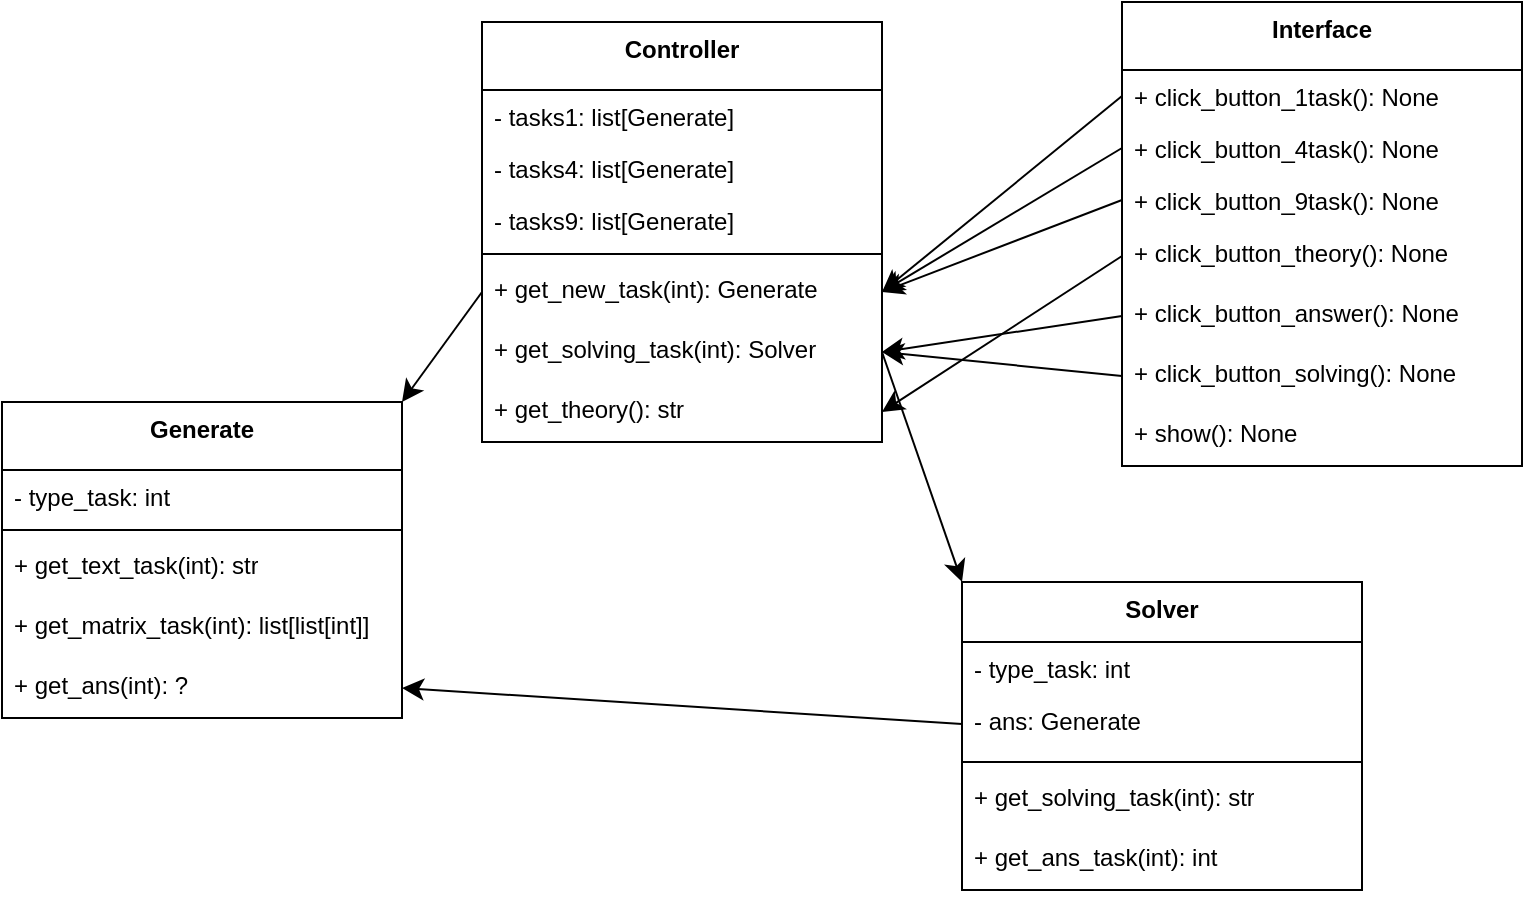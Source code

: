 <mxfile version="25.0.2" pages="3">
  <diagram id="C5RBs43oDa-KdzZeNtuy" name="Page-1">
    <mxGraphModel dx="794" dy="519" grid="1" gridSize="10" guides="1" tooltips="1" connect="1" arrows="1" fold="1" page="1" pageScale="1" pageWidth="1169" pageHeight="827" math="0" shadow="0">
      <root>
        <mxCell id="WIyWlLk6GJQsqaUBKTNV-0" />
        <mxCell id="WIyWlLk6GJQsqaUBKTNV-1" parent="WIyWlLk6GJQsqaUBKTNV-0" />
        <object label="Generate" Generate="" id="cfK6qJMH4dwztXXsC_gF-1">
          <mxCell style="swimlane;fontStyle=1;align=center;verticalAlign=top;childLayout=stackLayout;horizontal=1;startSize=34;horizontalStack=0;resizeParent=1;resizeParentMax=0;resizeLast=0;collapsible=1;marginBottom=0;whiteSpace=wrap;html=1;" parent="WIyWlLk6GJQsqaUBKTNV-1" vertex="1">
            <mxGeometry x="40" y="240" width="200" height="158" as="geometry">
              <mxRectangle x="80" y="200" width="90" height="34" as="alternateBounds" />
            </mxGeometry>
          </mxCell>
        </object>
        <mxCell id="cfK6qJMH4dwztXXsC_gF-2" value="- type_task: int" style="text;strokeColor=none;fillColor=none;align=left;verticalAlign=top;spacingLeft=4;spacingRight=4;overflow=hidden;rotatable=0;points=[[0,0.5],[1,0.5]];portConstraint=eastwest;whiteSpace=wrap;html=1;" parent="cfK6qJMH4dwztXXsC_gF-1" vertex="1">
          <mxGeometry y="34" width="200" height="26" as="geometry" />
        </mxCell>
        <mxCell id="cfK6qJMH4dwztXXsC_gF-3" value="" style="line;strokeWidth=1;fillColor=none;align=left;verticalAlign=middle;spacingTop=-1;spacingLeft=3;spacingRight=3;rotatable=0;labelPosition=right;points=[];portConstraint=eastwest;strokeColor=inherit;" parent="cfK6qJMH4dwztXXsC_gF-1" vertex="1">
          <mxGeometry y="60" width="200" height="8" as="geometry" />
        </mxCell>
        <mxCell id="cfK6qJMH4dwztXXsC_gF-4" value="+ get_text_task(int): str" style="text;strokeColor=none;fillColor=none;align=left;verticalAlign=top;spacingLeft=4;spacingRight=4;overflow=hidden;rotatable=0;points=[[0,0.5],[1,0.5]];portConstraint=eastwest;whiteSpace=wrap;html=1;" parent="cfK6qJMH4dwztXXsC_gF-1" vertex="1">
          <mxGeometry y="68" width="200" height="30" as="geometry" />
        </mxCell>
        <mxCell id="cfK6qJMH4dwztXXsC_gF-5" value="+ get_matrix_task(int): list[list[int]]" style="text;strokeColor=none;fillColor=none;align=left;verticalAlign=top;spacingLeft=4;spacingRight=4;overflow=hidden;rotatable=0;points=[[0,0.5],[1,0.5]];portConstraint=eastwest;whiteSpace=wrap;html=1;" parent="cfK6qJMH4dwztXXsC_gF-1" vertex="1">
          <mxGeometry y="98" width="200" height="30" as="geometry" />
        </mxCell>
        <mxCell id="7w0vBSgLa3xnxA-YefWY-2" value="+ get_ans(int): ?" style="text;strokeColor=none;fillColor=none;align=left;verticalAlign=top;spacingLeft=4;spacingRight=4;overflow=hidden;rotatable=0;points=[[0,0.5],[1,0.5]];portConstraint=eastwest;whiteSpace=wrap;html=1;" parent="cfK6qJMH4dwztXXsC_gF-1" vertex="1">
          <mxGeometry y="128" width="200" height="30" as="geometry" />
        </mxCell>
        <object label="Solver" Generate="" id="cfK6qJMH4dwztXXsC_gF-9">
          <mxCell style="swimlane;fontStyle=1;align=center;verticalAlign=top;childLayout=stackLayout;horizontal=1;startSize=30;horizontalStack=0;resizeParent=1;resizeParentMax=0;resizeLast=0;collapsible=1;marginBottom=0;whiteSpace=wrap;html=1;" parent="WIyWlLk6GJQsqaUBKTNV-1" vertex="1">
            <mxGeometry x="520" y="330" width="200" height="154" as="geometry">
              <mxRectangle x="80" y="200" width="90" height="34" as="alternateBounds" />
            </mxGeometry>
          </mxCell>
        </object>
        <mxCell id="cfK6qJMH4dwztXXsC_gF-10" value="- type_task: int" style="text;strokeColor=none;fillColor=none;align=left;verticalAlign=top;spacingLeft=4;spacingRight=4;overflow=hidden;rotatable=0;points=[[0,0.5],[1,0.5]];portConstraint=eastwest;whiteSpace=wrap;html=1;" parent="cfK6qJMH4dwztXXsC_gF-9" vertex="1">
          <mxGeometry y="30" width="200" height="26" as="geometry" />
        </mxCell>
        <mxCell id="7w0vBSgLa3xnxA-YefWY-4" value="- ans: Generate" style="text;strokeColor=none;fillColor=none;align=left;verticalAlign=top;spacingLeft=4;spacingRight=4;overflow=hidden;rotatable=0;points=[[0,0.5],[1,0.5]];portConstraint=eastwest;whiteSpace=wrap;html=1;" parent="cfK6qJMH4dwztXXsC_gF-9" vertex="1">
          <mxGeometry y="56" width="200" height="30" as="geometry" />
        </mxCell>
        <mxCell id="cfK6qJMH4dwztXXsC_gF-11" value="" style="line;strokeWidth=1;fillColor=none;align=left;verticalAlign=middle;spacingTop=-1;spacingLeft=3;spacingRight=3;rotatable=0;labelPosition=right;points=[];portConstraint=eastwest;strokeColor=inherit;" parent="cfK6qJMH4dwztXXsC_gF-9" vertex="1">
          <mxGeometry y="86" width="200" height="8" as="geometry" />
        </mxCell>
        <mxCell id="cfK6qJMH4dwztXXsC_gF-12" value="+ get_solving_task(int): str" style="text;strokeColor=none;fillColor=none;align=left;verticalAlign=top;spacingLeft=4;spacingRight=4;overflow=hidden;rotatable=0;points=[[0,0.5],[1,0.5]];portConstraint=eastwest;whiteSpace=wrap;html=1;" parent="cfK6qJMH4dwztXXsC_gF-9" vertex="1">
          <mxGeometry y="94" width="200" height="30" as="geometry" />
        </mxCell>
        <mxCell id="cfK6qJMH4dwztXXsC_gF-14" value="+ get_ans_task(int): int" style="text;strokeColor=none;fillColor=none;align=left;verticalAlign=top;spacingLeft=4;spacingRight=4;overflow=hidden;rotatable=0;points=[[0,0.5],[1,0.5]];portConstraint=eastwest;whiteSpace=wrap;html=1;" parent="cfK6qJMH4dwztXXsC_gF-9" vertex="1">
          <mxGeometry y="124" width="200" height="30" as="geometry" />
        </mxCell>
        <mxCell id="cfK6qJMH4dwztXXsC_gF-27" value="" style="edgeStyle=none;curved=1;rounded=0;orthogonalLoop=1;jettySize=auto;html=1;fontSize=12;startSize=8;endSize=8;exitX=0;exitY=0.5;exitDx=0;exitDy=0;entryX=1;entryY=0;entryDx=0;entryDy=0;" parent="WIyWlLk6GJQsqaUBKTNV-1" source="cfK6qJMH4dwztXXsC_gF-18" target="cfK6qJMH4dwztXXsC_gF-1" edge="1">
          <mxGeometry relative="1" as="geometry" />
        </mxCell>
        <object label="Controller" Generate="" id="cfK6qJMH4dwztXXsC_gF-15">
          <mxCell style="swimlane;fontStyle=1;align=center;verticalAlign=top;childLayout=stackLayout;horizontal=1;startSize=34;horizontalStack=0;resizeParent=1;resizeParentMax=0;resizeLast=0;collapsible=1;marginBottom=0;whiteSpace=wrap;html=1;" parent="WIyWlLk6GJQsqaUBKTNV-1" vertex="1">
            <mxGeometry x="280" y="50" width="200" height="210" as="geometry">
              <mxRectangle x="80" y="200" width="90" height="34" as="alternateBounds" />
            </mxGeometry>
          </mxCell>
        </object>
        <mxCell id="cfK6qJMH4dwztXXsC_gF-16" value="- tasks1: list[Generate]" style="text;strokeColor=none;fillColor=none;align=left;verticalAlign=top;spacingLeft=4;spacingRight=4;overflow=hidden;rotatable=0;points=[[0,0.5],[1,0.5]];portConstraint=eastwest;whiteSpace=wrap;html=1;" parent="cfK6qJMH4dwztXXsC_gF-15" vertex="1">
          <mxGeometry y="34" width="200" height="26" as="geometry" />
        </mxCell>
        <mxCell id="cfK6qJMH4dwztXXsC_gF-21" value="- tasks4: list[Generate]" style="text;strokeColor=none;fillColor=none;align=left;verticalAlign=top;spacingLeft=4;spacingRight=4;overflow=hidden;rotatable=0;points=[[0,0.5],[1,0.5]];portConstraint=eastwest;whiteSpace=wrap;html=1;" parent="cfK6qJMH4dwztXXsC_gF-15" vertex="1">
          <mxGeometry y="60" width="200" height="26" as="geometry" />
        </mxCell>
        <mxCell id="cfK6qJMH4dwztXXsC_gF-20" value="- tasks9: list[Generate]" style="text;strokeColor=none;fillColor=none;align=left;verticalAlign=top;spacingLeft=4;spacingRight=4;overflow=hidden;rotatable=0;points=[[0,0.5],[1,0.5]];portConstraint=eastwest;whiteSpace=wrap;html=1;" parent="cfK6qJMH4dwztXXsC_gF-15" vertex="1">
          <mxGeometry y="86" width="200" height="26" as="geometry" />
        </mxCell>
        <mxCell id="cfK6qJMH4dwztXXsC_gF-17" value="" style="line;strokeWidth=1;fillColor=none;align=left;verticalAlign=middle;spacingTop=-1;spacingLeft=3;spacingRight=3;rotatable=0;labelPosition=right;points=[];portConstraint=eastwest;strokeColor=inherit;" parent="cfK6qJMH4dwztXXsC_gF-15" vertex="1">
          <mxGeometry y="112" width="200" height="8" as="geometry" />
        </mxCell>
        <mxCell id="cfK6qJMH4dwztXXsC_gF-18" value="+ get_new_task(int): Generate" style="text;strokeColor=none;fillColor=none;align=left;verticalAlign=top;spacingLeft=4;spacingRight=4;overflow=hidden;rotatable=0;points=[[0,0.5],[1,0.5]];portConstraint=eastwest;whiteSpace=wrap;html=1;" parent="cfK6qJMH4dwztXXsC_gF-15" vertex="1">
          <mxGeometry y="120" width="200" height="30" as="geometry" />
        </mxCell>
        <mxCell id="cfK6qJMH4dwztXXsC_gF-19" value="+ get_solving_task(int): Solver" style="text;strokeColor=none;fillColor=none;align=left;verticalAlign=top;spacingLeft=4;spacingRight=4;overflow=hidden;rotatable=0;points=[[0,0.5],[1,0.5]];portConstraint=eastwest;whiteSpace=wrap;html=1;" parent="cfK6qJMH4dwztXXsC_gF-15" vertex="1">
          <mxGeometry y="150" width="200" height="30" as="geometry" />
        </mxCell>
        <mxCell id="cfK6qJMH4dwztXXsC_gF-30" value="+ get_theory(): str" style="text;strokeColor=none;fillColor=none;align=left;verticalAlign=top;spacingLeft=4;spacingRight=4;overflow=hidden;rotatable=0;points=[[0,0.5],[1,0.5]];portConstraint=eastwest;whiteSpace=wrap;html=1;glass=1;" parent="cfK6qJMH4dwztXXsC_gF-15" vertex="1">
          <mxGeometry y="180" width="200" height="30" as="geometry" />
        </mxCell>
        <mxCell id="cfK6qJMH4dwztXXsC_gF-24" style="edgeStyle=none;curved=1;rounded=0;orthogonalLoop=1;jettySize=auto;html=1;exitX=0;exitY=0;exitDx=0;exitDy=0;fontSize=12;startSize=8;endSize=8;" parent="WIyWlLk6GJQsqaUBKTNV-1" source="cfK6qJMH4dwztXXsC_gF-15" target="cfK6qJMH4dwztXXsC_gF-15" edge="1">
          <mxGeometry relative="1" as="geometry" />
        </mxCell>
        <mxCell id="cfK6qJMH4dwztXXsC_gF-25" style="edgeStyle=none;curved=1;rounded=0;orthogonalLoop=1;jettySize=auto;html=1;exitX=0;exitY=0;exitDx=0;exitDy=0;fontSize=12;startSize=8;endSize=8;" parent="WIyWlLk6GJQsqaUBKTNV-1" source="cfK6qJMH4dwztXXsC_gF-15" target="cfK6qJMH4dwztXXsC_gF-15" edge="1">
          <mxGeometry relative="1" as="geometry" />
        </mxCell>
        <mxCell id="cfK6qJMH4dwztXXsC_gF-28" style="edgeStyle=none;curved=1;rounded=0;orthogonalLoop=1;jettySize=auto;html=1;exitX=0.5;exitY=0;exitDx=0;exitDy=0;fontSize=12;startSize=8;endSize=8;" parent="WIyWlLk6GJQsqaUBKTNV-1" source="cfK6qJMH4dwztXXsC_gF-9" target="cfK6qJMH4dwztXXsC_gF-9" edge="1">
          <mxGeometry relative="1" as="geometry" />
        </mxCell>
        <mxCell id="cfK6qJMH4dwztXXsC_gF-29" value="" style="edgeStyle=none;curved=1;rounded=0;orthogonalLoop=1;jettySize=auto;html=1;fontSize=12;startSize=8;endSize=8;exitX=1;exitY=0.5;exitDx=0;exitDy=0;entryX=0;entryY=0;entryDx=0;entryDy=0;" parent="WIyWlLk6GJQsqaUBKTNV-1" source="cfK6qJMH4dwztXXsC_gF-19" target="cfK6qJMH4dwztXXsC_gF-9" edge="1">
          <mxGeometry relative="1" as="geometry" />
        </mxCell>
        <object label="Interface" Generate="" id="cfK6qJMH4dwztXXsC_gF-31">
          <mxCell style="swimlane;fontStyle=1;align=center;verticalAlign=top;childLayout=stackLayout;horizontal=1;startSize=34;horizontalStack=0;resizeParent=1;resizeParentMax=0;resizeLast=0;collapsible=1;marginBottom=0;whiteSpace=wrap;html=1;" parent="WIyWlLk6GJQsqaUBKTNV-1" vertex="1">
            <mxGeometry x="600" y="40" width="200" height="232" as="geometry">
              <mxRectangle x="80" y="200" width="90" height="34" as="alternateBounds" />
            </mxGeometry>
          </mxCell>
        </object>
        <mxCell id="cfK6qJMH4dwztXXsC_gF-32" value="+ click_button_1task(): None" style="text;strokeColor=none;fillColor=none;align=left;verticalAlign=top;spacingLeft=4;spacingRight=4;overflow=hidden;rotatable=0;points=[[0,0.5],[1,0.5]];portConstraint=eastwest;whiteSpace=wrap;html=1;" parent="cfK6qJMH4dwztXXsC_gF-31" vertex="1">
          <mxGeometry y="34" width="200" height="26" as="geometry" />
        </mxCell>
        <mxCell id="cfK6qJMH4dwztXXsC_gF-33" value="+ click_button_4task(): None" style="text;strokeColor=none;fillColor=none;align=left;verticalAlign=top;spacingLeft=4;spacingRight=4;overflow=hidden;rotatable=0;points=[[0,0.5],[1,0.5]];portConstraint=eastwest;whiteSpace=wrap;html=1;" parent="cfK6qJMH4dwztXXsC_gF-31" vertex="1">
          <mxGeometry y="60" width="200" height="26" as="geometry" />
        </mxCell>
        <mxCell id="cfK6qJMH4dwztXXsC_gF-34" value="+ click_button_9task(): None" style="text;strokeColor=none;fillColor=none;align=left;verticalAlign=top;spacingLeft=4;spacingRight=4;overflow=hidden;rotatable=0;points=[[0,0.5],[1,0.5]];portConstraint=eastwest;whiteSpace=wrap;html=1;" parent="cfK6qJMH4dwztXXsC_gF-31" vertex="1">
          <mxGeometry y="86" width="200" height="26" as="geometry" />
        </mxCell>
        <mxCell id="cfK6qJMH4dwztXXsC_gF-36" value="+ click_button_theory(): None" style="text;strokeColor=none;fillColor=none;align=left;verticalAlign=top;spacingLeft=4;spacingRight=4;overflow=hidden;rotatable=0;points=[[0,0.5],[1,0.5]];portConstraint=eastwest;whiteSpace=wrap;html=1;" parent="cfK6qJMH4dwztXXsC_gF-31" vertex="1">
          <mxGeometry y="112" width="200" height="30" as="geometry" />
        </mxCell>
        <mxCell id="cfK6qJMH4dwztXXsC_gF-37" value="+ click_button_answer(): None" style="text;strokeColor=none;fillColor=none;align=left;verticalAlign=top;spacingLeft=4;spacingRight=4;overflow=hidden;rotatable=0;points=[[0,0.5],[1,0.5]];portConstraint=eastwest;whiteSpace=wrap;html=1;" parent="cfK6qJMH4dwztXXsC_gF-31" vertex="1">
          <mxGeometry y="142" width="200" height="30" as="geometry" />
        </mxCell>
        <mxCell id="7w0vBSgLa3xnxA-YefWY-0" value="+ click_button_solving(): None" style="text;strokeColor=none;fillColor=none;align=left;verticalAlign=top;spacingLeft=4;spacingRight=4;overflow=hidden;rotatable=0;points=[[0,0.5],[1,0.5]];portConstraint=eastwest;whiteSpace=wrap;html=1;" parent="cfK6qJMH4dwztXXsC_gF-31" vertex="1">
          <mxGeometry y="172" width="200" height="30" as="geometry" />
        </mxCell>
        <mxCell id="cfK6qJMH4dwztXXsC_gF-38" value="+ show(): None" style="text;strokeColor=none;fillColor=none;align=left;verticalAlign=top;spacingLeft=4;spacingRight=4;overflow=hidden;rotatable=0;points=[[0,0.5],[1,0.5]];portConstraint=eastwest;whiteSpace=wrap;html=1;glass=1;" parent="cfK6qJMH4dwztXXsC_gF-31" vertex="1">
          <mxGeometry y="202" width="200" height="30" as="geometry" />
        </mxCell>
        <mxCell id="cfK6qJMH4dwztXXsC_gF-46" value="" style="edgeStyle=none;curved=1;rounded=0;orthogonalLoop=1;jettySize=auto;html=1;fontSize=12;startSize=8;endSize=8;exitX=0;exitY=0.5;exitDx=0;exitDy=0;entryX=1;entryY=0.5;entryDx=0;entryDy=0;" parent="WIyWlLk6GJQsqaUBKTNV-1" source="cfK6qJMH4dwztXXsC_gF-36" target="cfK6qJMH4dwztXXsC_gF-30" edge="1">
          <mxGeometry relative="1" as="geometry">
            <mxPoint x="490" y="250" as="targetPoint" />
          </mxGeometry>
        </mxCell>
        <mxCell id="cfK6qJMH4dwztXXsC_gF-47" value="" style="edgeStyle=none;curved=1;rounded=0;orthogonalLoop=1;jettySize=auto;html=1;fontSize=12;startSize=8;endSize=8;exitX=0;exitY=0.5;exitDx=0;exitDy=0;entryX=1;entryY=0.5;entryDx=0;entryDy=0;" parent="WIyWlLk6GJQsqaUBKTNV-1" source="cfK6qJMH4dwztXXsC_gF-37" target="cfK6qJMH4dwztXXsC_gF-19" edge="1">
          <mxGeometry relative="1" as="geometry" />
        </mxCell>
        <mxCell id="cfK6qJMH4dwztXXsC_gF-48" value="" style="edgeStyle=none;curved=1;rounded=0;orthogonalLoop=1;jettySize=auto;html=1;fontSize=12;startSize=8;endSize=8;exitX=0;exitY=0.5;exitDx=0;exitDy=0;entryX=1;entryY=0.5;entryDx=0;entryDy=0;" parent="WIyWlLk6GJQsqaUBKTNV-1" source="cfK6qJMH4dwztXXsC_gF-34" target="cfK6qJMH4dwztXXsC_gF-18" edge="1">
          <mxGeometry relative="1" as="geometry" />
        </mxCell>
        <mxCell id="cfK6qJMH4dwztXXsC_gF-49" value="" style="edgeStyle=none;curved=1;rounded=0;orthogonalLoop=1;jettySize=auto;html=1;fontSize=12;startSize=8;endSize=8;exitX=0;exitY=0.5;exitDx=0;exitDy=0;entryX=1;entryY=0.5;entryDx=0;entryDy=0;" parent="WIyWlLk6GJQsqaUBKTNV-1" source="cfK6qJMH4dwztXXsC_gF-33" target="cfK6qJMH4dwztXXsC_gF-18" edge="1">
          <mxGeometry relative="1" as="geometry">
            <mxPoint x="480" y="180" as="targetPoint" />
          </mxGeometry>
        </mxCell>
        <mxCell id="cfK6qJMH4dwztXXsC_gF-50" value="" style="edgeStyle=none;curved=1;rounded=0;orthogonalLoop=1;jettySize=auto;html=1;fontSize=12;startSize=8;endSize=8;exitX=0;exitY=0.5;exitDx=0;exitDy=0;entryX=1;entryY=0.5;entryDx=0;entryDy=0;" parent="WIyWlLk6GJQsqaUBKTNV-1" source="cfK6qJMH4dwztXXsC_gF-32" target="cfK6qJMH4dwztXXsC_gF-18" edge="1">
          <mxGeometry relative="1" as="geometry" />
        </mxCell>
        <mxCell id="7w0vBSgLa3xnxA-YefWY-1" value="" style="edgeStyle=none;curved=1;rounded=0;orthogonalLoop=1;jettySize=auto;html=1;fontSize=12;startSize=8;endSize=8;exitX=0;exitY=0.5;exitDx=0;exitDy=0;entryX=1;entryY=0.5;entryDx=0;entryDy=0;" parent="WIyWlLk6GJQsqaUBKTNV-1" source="7w0vBSgLa3xnxA-YefWY-0" target="cfK6qJMH4dwztXXsC_gF-19" edge="1">
          <mxGeometry relative="1" as="geometry">
            <mxPoint x="610" y="207" as="sourcePoint" />
            <mxPoint x="490" y="225" as="targetPoint" />
          </mxGeometry>
        </mxCell>
        <mxCell id="7w0vBSgLa3xnxA-YefWY-7" value="" style="edgeStyle=none;curved=1;rounded=0;orthogonalLoop=1;jettySize=auto;html=1;fontSize=12;startSize=8;endSize=8;entryX=1;entryY=0.5;entryDx=0;entryDy=0;exitX=0;exitY=0.5;exitDx=0;exitDy=0;" parent="WIyWlLk6GJQsqaUBKTNV-1" source="7w0vBSgLa3xnxA-YefWY-4" target="7w0vBSgLa3xnxA-YefWY-2" edge="1">
          <mxGeometry relative="1" as="geometry">
            <mxPoint x="430" y="350" as="sourcePoint" />
            <mxPoint x="530" y="330" as="targetPoint" />
          </mxGeometry>
        </mxCell>
      </root>
    </mxGraphModel>
  </diagram>
  <diagram name="Копия Page-1" id="kMT-ZXZx-YV1cExAt7cj">
    <mxGraphModel dx="794" dy="519" grid="1" gridSize="10" guides="1" tooltips="1" connect="1" arrows="1" fold="1" page="1" pageScale="1" pageWidth="1169" pageHeight="827" math="0" shadow="0">
      <root>
        <mxCell id="v_76ORyRbpDPB1wRpwKD-0" />
        <mxCell id="v_76ORyRbpDPB1wRpwKD-1" parent="v_76ORyRbpDPB1wRpwKD-0" />
        <object label="Generate_Solver_Task1" Generate="" id="v_76ORyRbpDPB1wRpwKD-2">
          <mxCell style="swimlane;fontStyle=1;align=center;verticalAlign=top;childLayout=stackLayout;horizontal=1;startSize=34;horizontalStack=0;resizeParent=1;resizeParentMax=0;resizeLast=0;collapsible=1;marginBottom=0;whiteSpace=wrap;html=1;" parent="v_76ORyRbpDPB1wRpwKD-1" vertex="1">
            <mxGeometry x="500" y="310" width="200" height="154" as="geometry">
              <mxRectangle x="80" y="200" width="90" height="34" as="alternateBounds" />
            </mxGeometry>
          </mxCell>
        </object>
        <mxCell id="v_76ORyRbpDPB1wRpwKD-5" value="+ get_text_task(int): str" style="text;strokeColor=none;fillColor=none;align=left;verticalAlign=top;spacingLeft=4;spacingRight=4;overflow=hidden;rotatable=0;points=[[0,0.5],[1,0.5]];portConstraint=eastwest;whiteSpace=wrap;html=1;" parent="v_76ORyRbpDPB1wRpwKD-2" vertex="1">
          <mxGeometry y="34" width="200" height="30" as="geometry" />
        </mxCell>
        <mxCell id="v_76ORyRbpDPB1wRpwKD-6" value="+ get_matrix_task(int): list[list[int]]" style="text;strokeColor=none;fillColor=none;align=left;verticalAlign=top;spacingLeft=4;spacingRight=4;overflow=hidden;rotatable=0;points=[[0,0.5],[1,0.5]];portConstraint=eastwest;whiteSpace=wrap;html=1;" parent="v_76ORyRbpDPB1wRpwKD-2" vertex="1">
          <mxGeometry y="64" width="200" height="30" as="geometry" />
        </mxCell>
        <mxCell id="v_76ORyRbpDPB1wRpwKD-7" value="+ get_solving_task(int): str" style="text;strokeColor=none;fillColor=none;align=left;verticalAlign=top;spacingLeft=4;spacingRight=4;overflow=hidden;rotatable=0;points=[[0,0.5],[1,0.5]];portConstraint=eastwest;whiteSpace=wrap;html=1;" parent="v_76ORyRbpDPB1wRpwKD-2" vertex="1">
          <mxGeometry y="94" width="200" height="30" as="geometry" />
        </mxCell>
        <mxCell id="htZCU45fkYincxxiIG-k-0" value="+ get_ans_task(int): int" style="text;strokeColor=none;fillColor=none;align=left;verticalAlign=top;spacingLeft=4;spacingRight=4;overflow=hidden;rotatable=0;points=[[0,0.5],[1,0.5]];portConstraint=eastwest;whiteSpace=wrap;html=1;" parent="v_76ORyRbpDPB1wRpwKD-2" vertex="1">
          <mxGeometry y="124" width="200" height="30" as="geometry" />
        </mxCell>
        <mxCell id="v_76ORyRbpDPB1wRpwKD-14" value="" style="edgeStyle=none;curved=1;rounded=0;orthogonalLoop=1;jettySize=auto;html=1;fontSize=12;startSize=8;endSize=8;exitX=0;exitY=0.5;exitDx=0;exitDy=0;entryX=1;entryY=0;entryDx=0;entryDy=0;" parent="v_76ORyRbpDPB1wRpwKD-1" source="v_76ORyRbpDPB1wRpwKD-20" target="htZCU45fkYincxxiIG-k-1" edge="1">
          <mxGeometry relative="1" as="geometry">
            <mxPoint x="140" y="140" as="targetPoint" />
          </mxGeometry>
        </mxCell>
        <object label="Controller" Generate="" id="v_76ORyRbpDPB1wRpwKD-15">
          <mxCell style="swimlane;fontStyle=1;align=center;verticalAlign=top;childLayout=stackLayout;horizontal=1;startSize=34;horizontalStack=0;resizeParent=1;resizeParentMax=0;resizeLast=0;collapsible=1;marginBottom=0;whiteSpace=wrap;html=1;" parent="v_76ORyRbpDPB1wRpwKD-1" vertex="1">
            <mxGeometry x="280" y="10" width="230" height="180" as="geometry">
              <mxRectangle x="80" y="200" width="90" height="34" as="alternateBounds" />
            </mxGeometry>
          </mxCell>
        </object>
        <mxCell id="v_76ORyRbpDPB1wRpwKD-16" value="- tasks1: list[&lt;span style=&quot;text-align: center;&quot;&gt;Generate_Solver&lt;/span&gt;]" style="text;strokeColor=none;fillColor=none;align=left;verticalAlign=top;spacingLeft=4;spacingRight=4;overflow=hidden;rotatable=0;points=[[0,0.5],[1,0.5]];portConstraint=eastwest;whiteSpace=wrap;html=1;" parent="v_76ORyRbpDPB1wRpwKD-15" vertex="1">
          <mxGeometry y="34" width="230" height="26" as="geometry" />
        </mxCell>
        <mxCell id="v_76ORyRbpDPB1wRpwKD-17" value="- tasks4: list[&lt;span style=&quot;text-align: center;&quot;&gt;Generate_Solver&lt;/span&gt;]" style="text;strokeColor=none;fillColor=none;align=left;verticalAlign=top;spacingLeft=4;spacingRight=4;overflow=hidden;rotatable=0;points=[[0,0.5],[1,0.5]];portConstraint=eastwest;whiteSpace=wrap;html=1;" parent="v_76ORyRbpDPB1wRpwKD-15" vertex="1">
          <mxGeometry y="60" width="230" height="26" as="geometry" />
        </mxCell>
        <mxCell id="v_76ORyRbpDPB1wRpwKD-18" value="- tasks9: list[&lt;span style=&quot;text-align: center;&quot;&gt;Generate_Solver&lt;/span&gt;]" style="text;strokeColor=none;fillColor=none;align=left;verticalAlign=top;spacingLeft=4;spacingRight=4;overflow=hidden;rotatable=0;points=[[0,0.5],[1,0.5]];portConstraint=eastwest;whiteSpace=wrap;html=1;" parent="v_76ORyRbpDPB1wRpwKD-15" vertex="1">
          <mxGeometry y="86" width="230" height="26" as="geometry" />
        </mxCell>
        <mxCell id="v_76ORyRbpDPB1wRpwKD-19" value="" style="line;strokeWidth=1;fillColor=none;align=left;verticalAlign=middle;spacingTop=-1;spacingLeft=3;spacingRight=3;rotatable=0;labelPosition=right;points=[];portConstraint=eastwest;strokeColor=inherit;" parent="v_76ORyRbpDPB1wRpwKD-15" vertex="1">
          <mxGeometry y="112" width="230" height="8" as="geometry" />
        </mxCell>
        <mxCell id="v_76ORyRbpDPB1wRpwKD-20" value="+ get_new_task(int):&amp;nbsp;&lt;span style=&quot;text-align: center;&quot;&gt;Generate_Solver&lt;/span&gt;" style="text;strokeColor=none;fillColor=none;align=left;verticalAlign=top;spacingLeft=4;spacingRight=4;overflow=hidden;rotatable=0;points=[[0,0.5],[1,0.5]];portConstraint=eastwest;whiteSpace=wrap;html=1;" parent="v_76ORyRbpDPB1wRpwKD-15" vertex="1">
          <mxGeometry y="120" width="230" height="30" as="geometry" />
        </mxCell>
        <mxCell id="v_76ORyRbpDPB1wRpwKD-22" value="+ get_theory(): str" style="text;strokeColor=none;fillColor=none;align=left;verticalAlign=top;spacingLeft=4;spacingRight=4;overflow=hidden;rotatable=0;points=[[0,0.5],[1,0.5]];portConstraint=eastwest;whiteSpace=wrap;html=1;glass=1;" parent="v_76ORyRbpDPB1wRpwKD-15" vertex="1">
          <mxGeometry y="150" width="230" height="30" as="geometry" />
        </mxCell>
        <mxCell id="v_76ORyRbpDPB1wRpwKD-23" style="edgeStyle=none;curved=1;rounded=0;orthogonalLoop=1;jettySize=auto;html=1;exitX=0;exitY=0;exitDx=0;exitDy=0;fontSize=12;startSize=8;endSize=8;" parent="v_76ORyRbpDPB1wRpwKD-1" source="v_76ORyRbpDPB1wRpwKD-15" target="v_76ORyRbpDPB1wRpwKD-15" edge="1">
          <mxGeometry relative="1" as="geometry" />
        </mxCell>
        <mxCell id="v_76ORyRbpDPB1wRpwKD-24" style="edgeStyle=none;curved=1;rounded=0;orthogonalLoop=1;jettySize=auto;html=1;exitX=0;exitY=0;exitDx=0;exitDy=0;fontSize=12;startSize=8;endSize=8;" parent="v_76ORyRbpDPB1wRpwKD-1" source="v_76ORyRbpDPB1wRpwKD-15" target="v_76ORyRbpDPB1wRpwKD-15" edge="1">
          <mxGeometry relative="1" as="geometry" />
        </mxCell>
        <mxCell id="v_76ORyRbpDPB1wRpwKD-25" style="edgeStyle=none;curved=1;rounded=0;orthogonalLoop=1;jettySize=auto;html=1;exitX=0.5;exitY=0;exitDx=0;exitDy=0;fontSize=12;startSize=8;endSize=8;" parent="v_76ORyRbpDPB1wRpwKD-1" edge="1">
          <mxGeometry relative="1" as="geometry">
            <mxPoint x="620" y="330" as="sourcePoint" />
            <mxPoint x="620" y="330" as="targetPoint" />
          </mxGeometry>
        </mxCell>
        <object label="Interface" Generate="" id="v_76ORyRbpDPB1wRpwKD-27">
          <mxCell style="swimlane;fontStyle=1;align=center;verticalAlign=top;childLayout=stackLayout;horizontal=1;startSize=34;horizontalStack=0;resizeParent=1;resizeParentMax=0;resizeLast=0;collapsible=1;marginBottom=0;whiteSpace=wrap;html=1;" parent="v_76ORyRbpDPB1wRpwKD-1" vertex="1">
            <mxGeometry x="600" y="40" width="200" height="232" as="geometry">
              <mxRectangle x="80" y="200" width="90" height="34" as="alternateBounds" />
            </mxGeometry>
          </mxCell>
        </object>
        <mxCell id="v_76ORyRbpDPB1wRpwKD-28" value="+ click_button_1task(): None" style="text;strokeColor=none;fillColor=none;align=left;verticalAlign=top;spacingLeft=4;spacingRight=4;overflow=hidden;rotatable=0;points=[[0,0.5],[1,0.5]];portConstraint=eastwest;whiteSpace=wrap;html=1;" parent="v_76ORyRbpDPB1wRpwKD-27" vertex="1">
          <mxGeometry y="34" width="200" height="26" as="geometry" />
        </mxCell>
        <mxCell id="v_76ORyRbpDPB1wRpwKD-29" value="+ click_button_4task(): None" style="text;strokeColor=none;fillColor=none;align=left;verticalAlign=top;spacingLeft=4;spacingRight=4;overflow=hidden;rotatable=0;points=[[0,0.5],[1,0.5]];portConstraint=eastwest;whiteSpace=wrap;html=1;" parent="v_76ORyRbpDPB1wRpwKD-27" vertex="1">
          <mxGeometry y="60" width="200" height="26" as="geometry" />
        </mxCell>
        <mxCell id="v_76ORyRbpDPB1wRpwKD-30" value="+ click_button_9task(): None" style="text;strokeColor=none;fillColor=none;align=left;verticalAlign=top;spacingLeft=4;spacingRight=4;overflow=hidden;rotatable=0;points=[[0,0.5],[1,0.5]];portConstraint=eastwest;whiteSpace=wrap;html=1;" parent="v_76ORyRbpDPB1wRpwKD-27" vertex="1">
          <mxGeometry y="86" width="200" height="26" as="geometry" />
        </mxCell>
        <mxCell id="v_76ORyRbpDPB1wRpwKD-31" value="+ click_button_theory(): None" style="text;strokeColor=none;fillColor=none;align=left;verticalAlign=top;spacingLeft=4;spacingRight=4;overflow=hidden;rotatable=0;points=[[0,0.5],[1,0.5]];portConstraint=eastwest;whiteSpace=wrap;html=1;" parent="v_76ORyRbpDPB1wRpwKD-27" vertex="1">
          <mxGeometry y="112" width="200" height="30" as="geometry" />
        </mxCell>
        <mxCell id="v_76ORyRbpDPB1wRpwKD-32" value="+ click_button_answer(): None" style="text;strokeColor=none;fillColor=none;align=left;verticalAlign=top;spacingLeft=4;spacingRight=4;overflow=hidden;rotatable=0;points=[[0,0.5],[1,0.5]];portConstraint=eastwest;whiteSpace=wrap;html=1;" parent="v_76ORyRbpDPB1wRpwKD-27" vertex="1">
          <mxGeometry y="142" width="200" height="30" as="geometry" />
        </mxCell>
        <mxCell id="v_76ORyRbpDPB1wRpwKD-33" value="+ click_button_solving(): None" style="text;strokeColor=none;fillColor=none;align=left;verticalAlign=top;spacingLeft=4;spacingRight=4;overflow=hidden;rotatable=0;points=[[0,0.5],[1,0.5]];portConstraint=eastwest;whiteSpace=wrap;html=1;" parent="v_76ORyRbpDPB1wRpwKD-27" vertex="1">
          <mxGeometry y="172" width="200" height="30" as="geometry" />
        </mxCell>
        <mxCell id="v_76ORyRbpDPB1wRpwKD-34" value="+ show(): None" style="text;strokeColor=none;fillColor=none;align=left;verticalAlign=top;spacingLeft=4;spacingRight=4;overflow=hidden;rotatable=0;points=[[0,0.5],[1,0.5]];portConstraint=eastwest;whiteSpace=wrap;html=1;glass=1;" parent="v_76ORyRbpDPB1wRpwKD-27" vertex="1">
          <mxGeometry y="202" width="200" height="30" as="geometry" />
        </mxCell>
        <mxCell id="v_76ORyRbpDPB1wRpwKD-35" value="" style="edgeStyle=none;curved=1;rounded=0;orthogonalLoop=1;jettySize=auto;html=1;fontSize=12;startSize=8;endSize=8;exitX=0;exitY=0.5;exitDx=0;exitDy=0;entryX=1;entryY=0.5;entryDx=0;entryDy=0;" parent="v_76ORyRbpDPB1wRpwKD-1" source="v_76ORyRbpDPB1wRpwKD-31" target="v_76ORyRbpDPB1wRpwKD-22" edge="1">
          <mxGeometry relative="1" as="geometry">
            <mxPoint x="490" y="250" as="targetPoint" />
          </mxGeometry>
        </mxCell>
        <mxCell id="v_76ORyRbpDPB1wRpwKD-37" value="" style="edgeStyle=none;curved=1;rounded=0;orthogonalLoop=1;jettySize=auto;html=1;fontSize=12;startSize=8;endSize=8;exitX=0;exitY=0.5;exitDx=0;exitDy=0;entryX=1;entryY=0.5;entryDx=0;entryDy=0;" parent="v_76ORyRbpDPB1wRpwKD-1" source="v_76ORyRbpDPB1wRpwKD-30" target="v_76ORyRbpDPB1wRpwKD-20" edge="1">
          <mxGeometry relative="1" as="geometry" />
        </mxCell>
        <mxCell id="v_76ORyRbpDPB1wRpwKD-38" value="" style="edgeStyle=none;curved=1;rounded=0;orthogonalLoop=1;jettySize=auto;html=1;fontSize=12;startSize=8;endSize=8;exitX=0;exitY=0.5;exitDx=0;exitDy=0;entryX=1;entryY=0.5;entryDx=0;entryDy=0;" parent="v_76ORyRbpDPB1wRpwKD-1" source="v_76ORyRbpDPB1wRpwKD-29" target="v_76ORyRbpDPB1wRpwKD-20" edge="1">
          <mxGeometry relative="1" as="geometry">
            <mxPoint x="480" y="180" as="targetPoint" />
          </mxGeometry>
        </mxCell>
        <mxCell id="v_76ORyRbpDPB1wRpwKD-39" value="" style="edgeStyle=none;curved=1;rounded=0;orthogonalLoop=1;jettySize=auto;html=1;fontSize=12;startSize=8;endSize=8;exitX=0;exitY=0.5;exitDx=0;exitDy=0;entryX=1;entryY=0.5;entryDx=0;entryDy=0;" parent="v_76ORyRbpDPB1wRpwKD-1" source="v_76ORyRbpDPB1wRpwKD-28" target="v_76ORyRbpDPB1wRpwKD-20" edge="1">
          <mxGeometry relative="1" as="geometry" />
        </mxCell>
        <object label="Task" Generate="" id="htZCU45fkYincxxiIG-k-1">
          <mxCell style="swimlane;fontStyle=1;align=center;verticalAlign=top;childLayout=stackLayout;horizontal=1;startSize=34;horizontalStack=0;resizeParent=1;resizeParentMax=0;resizeLast=0;collapsible=1;marginBottom=0;whiteSpace=wrap;html=1;" parent="v_76ORyRbpDPB1wRpwKD-1" vertex="1">
            <mxGeometry x="20" y="252" width="200" height="124" as="geometry">
              <mxRectangle x="80" y="200" width="90" height="34" as="alternateBounds" />
            </mxGeometry>
          </mxCell>
        </object>
        <mxCell id="htZCU45fkYincxxiIG-k-2" value="+ task1:&amp;nbsp;&lt;span style=&quot;text-align: center;&quot;&gt;Generate_Solver&lt;/span&gt;" style="text;strokeColor=none;fillColor=none;align=left;verticalAlign=top;spacingLeft=4;spacingRight=4;overflow=hidden;rotatable=0;points=[[0,0.5],[1,0.5]];portConstraint=eastwest;whiteSpace=wrap;html=1;" parent="htZCU45fkYincxxiIG-k-1" vertex="1">
          <mxGeometry y="34" width="200" height="30" as="geometry" />
        </mxCell>
        <mxCell id="htZCU45fkYincxxiIG-k-3" value="+ task4:&amp;nbsp;&lt;span style=&quot;text-align: center;&quot;&gt;Generate_Solver&lt;/span&gt;" style="text;strokeColor=none;fillColor=none;align=left;verticalAlign=top;spacingLeft=4;spacingRight=4;overflow=hidden;rotatable=0;points=[[0,0.5],[1,0.5]];portConstraint=eastwest;whiteSpace=wrap;html=1;" parent="htZCU45fkYincxxiIG-k-1" vertex="1">
          <mxGeometry y="64" width="200" height="30" as="geometry" />
        </mxCell>
        <mxCell id="htZCU45fkYincxxiIG-k-4" value="+ task9:&amp;nbsp;&lt;span style=&quot;text-align: center;&quot;&gt;Generate_Solver&lt;/span&gt;" style="text;strokeColor=none;fillColor=none;align=left;verticalAlign=top;spacingLeft=4;spacingRight=4;overflow=hidden;rotatable=0;points=[[0,0.5],[1,0.5]];portConstraint=eastwest;whiteSpace=wrap;html=1;" parent="htZCU45fkYincxxiIG-k-1" vertex="1">
          <mxGeometry y="94" width="200" height="30" as="geometry" />
        </mxCell>
        <mxCell id="htZCU45fkYincxxiIG-k-7" value="" style="edgeStyle=none;curved=1;rounded=0;orthogonalLoop=1;jettySize=auto;html=1;fontSize=12;startSize=8;endSize=8;exitX=1;exitY=0.5;exitDx=0;exitDy=0;entryX=0;entryY=0;entryDx=0;entryDy=0;" parent="v_76ORyRbpDPB1wRpwKD-1" source="htZCU45fkYincxxiIG-k-2" target="v_76ORyRbpDPB1wRpwKD-2" edge="1">
          <mxGeometry relative="1" as="geometry">
            <mxPoint x="300" y="205" as="sourcePoint" />
            <mxPoint x="470" y="300" as="targetPoint" />
          </mxGeometry>
        </mxCell>
        <mxCell id="htZCU45fkYincxxiIG-k-8" value="" style="edgeStyle=none;curved=1;rounded=0;orthogonalLoop=1;jettySize=auto;html=1;fontSize=12;startSize=8;endSize=8;exitX=1;exitY=0.5;exitDx=0;exitDy=0;entryX=0.5;entryY=0;entryDx=0;entryDy=0;" parent="v_76ORyRbpDPB1wRpwKD-1" source="htZCU45fkYincxxiIG-k-3" target="htZCU45fkYincxxiIG-k-17" edge="1">
          <mxGeometry relative="1" as="geometry">
            <mxPoint x="250" y="259" as="sourcePoint" />
            <mxPoint x="470" y="320" as="targetPoint" />
          </mxGeometry>
        </mxCell>
        <mxCell id="htZCU45fkYincxxiIG-k-9" value="" style="edgeStyle=none;curved=1;rounded=0;orthogonalLoop=1;jettySize=auto;html=1;fontSize=12;startSize=8;endSize=8;exitX=1;exitY=0.5;exitDx=0;exitDy=0;entryX=1;entryY=0;entryDx=0;entryDy=0;" parent="v_76ORyRbpDPB1wRpwKD-1" source="htZCU45fkYincxxiIG-k-4" target="htZCU45fkYincxxiIG-k-12" edge="1">
          <mxGeometry relative="1" as="geometry">
            <mxPoint x="260" y="269" as="sourcePoint" />
            <mxPoint x="320" y="390" as="targetPoint" />
          </mxGeometry>
        </mxCell>
        <object label="Generate_Solver_Task9" Generate="" id="htZCU45fkYincxxiIG-k-12">
          <mxCell style="swimlane;fontStyle=1;align=center;verticalAlign=top;childLayout=stackLayout;horizontal=1;startSize=34;horizontalStack=0;resizeParent=1;resizeParentMax=0;resizeLast=0;collapsible=1;marginBottom=0;whiteSpace=wrap;html=1;" parent="v_76ORyRbpDPB1wRpwKD-1" vertex="1">
            <mxGeometry x="20" y="400" width="200" height="184" as="geometry">
              <mxRectangle x="80" y="200" width="90" height="34" as="alternateBounds" />
            </mxGeometry>
          </mxCell>
        </object>
        <mxCell id="rLhjCJvILxUtzPWqKdLw-0" value="+ get_task(): Generate_Solver" style="text;strokeColor=none;fillColor=none;align=left;verticalAlign=top;spacingLeft=4;spacingRight=4;overflow=hidden;rotatable=0;points=[[0,0.5],[1,0.5]];portConstraint=eastwest;whiteSpace=wrap;html=1;" vertex="1" parent="htZCU45fkYincxxiIG-k-12">
          <mxGeometry y="34" width="200" height="30" as="geometry" />
        </mxCell>
        <mxCell id="htZCU45fkYincxxiIG-k-13" value="+ get_text_task(int): str" style="text;strokeColor=none;fillColor=none;align=left;verticalAlign=top;spacingLeft=4;spacingRight=4;overflow=hidden;rotatable=0;points=[[0,0.5],[1,0.5]];portConstraint=eastwest;whiteSpace=wrap;html=1;" parent="htZCU45fkYincxxiIG-k-12" vertex="1">
          <mxGeometry y="64" width="200" height="30" as="geometry" />
        </mxCell>
        <mxCell id="htZCU45fkYincxxiIG-k-14" value="+ get_matrix_task(int): list[list[int]]" style="text;strokeColor=none;fillColor=none;align=left;verticalAlign=top;spacingLeft=4;spacingRight=4;overflow=hidden;rotatable=0;points=[[0,0.5],[1,0.5]];portConstraint=eastwest;whiteSpace=wrap;html=1;" parent="htZCU45fkYincxxiIG-k-12" vertex="1">
          <mxGeometry y="94" width="200" height="30" as="geometry" />
        </mxCell>
        <mxCell id="htZCU45fkYincxxiIG-k-15" value="+ get_solving_task(int): str" style="text;strokeColor=none;fillColor=none;align=left;verticalAlign=top;spacingLeft=4;spacingRight=4;overflow=hidden;rotatable=0;points=[[0,0.5],[1,0.5]];portConstraint=eastwest;whiteSpace=wrap;html=1;" parent="htZCU45fkYincxxiIG-k-12" vertex="1">
          <mxGeometry y="124" width="200" height="30" as="geometry" />
        </mxCell>
        <mxCell id="htZCU45fkYincxxiIG-k-16" value="+ get_ans_task(int): int" style="text;strokeColor=none;fillColor=none;align=left;verticalAlign=top;spacingLeft=4;spacingRight=4;overflow=hidden;rotatable=0;points=[[0,0.5],[1,0.5]];portConstraint=eastwest;whiteSpace=wrap;html=1;" parent="htZCU45fkYincxxiIG-k-12" vertex="1">
          <mxGeometry y="154" width="200" height="30" as="geometry" />
        </mxCell>
        <object label="Generate_Solver_Task4" Generate="" id="htZCU45fkYincxxiIG-k-17">
          <mxCell style="swimlane;fontStyle=1;align=center;verticalAlign=top;childLayout=stackLayout;horizontal=1;startSize=34;horizontalStack=0;resizeParent=1;resizeParentMax=0;resizeLast=0;collapsible=1;marginBottom=0;whiteSpace=wrap;html=1;" parent="v_76ORyRbpDPB1wRpwKD-1" vertex="1">
            <mxGeometry x="250" y="360" width="200" height="154" as="geometry">
              <mxRectangle x="80" y="200" width="90" height="34" as="alternateBounds" />
            </mxGeometry>
          </mxCell>
        </object>
        <mxCell id="htZCU45fkYincxxiIG-k-18" value="+ get_text_task(int): str" style="text;strokeColor=none;fillColor=none;align=left;verticalAlign=top;spacingLeft=4;spacingRight=4;overflow=hidden;rotatable=0;points=[[0,0.5],[1,0.5]];portConstraint=eastwest;whiteSpace=wrap;html=1;" parent="htZCU45fkYincxxiIG-k-17" vertex="1">
          <mxGeometry y="34" width="200" height="30" as="geometry" />
        </mxCell>
        <mxCell id="htZCU45fkYincxxiIG-k-19" value="+ get_matrix_task(int): list[list[int]]" style="text;strokeColor=none;fillColor=none;align=left;verticalAlign=top;spacingLeft=4;spacingRight=4;overflow=hidden;rotatable=0;points=[[0,0.5],[1,0.5]];portConstraint=eastwest;whiteSpace=wrap;html=1;" parent="htZCU45fkYincxxiIG-k-17" vertex="1">
          <mxGeometry y="64" width="200" height="30" as="geometry" />
        </mxCell>
        <mxCell id="htZCU45fkYincxxiIG-k-20" value="+ get_solving_task(int): str" style="text;strokeColor=none;fillColor=none;align=left;verticalAlign=top;spacingLeft=4;spacingRight=4;overflow=hidden;rotatable=0;points=[[0,0.5],[1,0.5]];portConstraint=eastwest;whiteSpace=wrap;html=1;" parent="htZCU45fkYincxxiIG-k-17" vertex="1">
          <mxGeometry y="94" width="200" height="30" as="geometry" />
        </mxCell>
        <mxCell id="htZCU45fkYincxxiIG-k-21" value="+ get_ans_task(int): int" style="text;strokeColor=none;fillColor=none;align=left;verticalAlign=top;spacingLeft=4;spacingRight=4;overflow=hidden;rotatable=0;points=[[0,0.5],[1,0.5]];portConstraint=eastwest;whiteSpace=wrap;html=1;" parent="htZCU45fkYincxxiIG-k-17" vertex="1">
          <mxGeometry y="124" width="200" height="30" as="geometry" />
        </mxCell>
        <object label="Generate_Solver" Generate="" id="htZCU45fkYincxxiIG-k-22">
          <mxCell style="swimlane;fontStyle=1;align=center;verticalAlign=top;childLayout=stackLayout;horizontal=1;startSize=34;horizontalStack=0;resizeParent=1;resizeParentMax=0;resizeLast=0;collapsible=1;marginBottom=0;whiteSpace=wrap;html=1;" parent="v_76ORyRbpDPB1wRpwKD-1" vertex="1">
            <mxGeometry x="240" y="560" width="240" height="154" as="geometry">
              <mxRectangle x="80" y="200" width="90" height="34" as="alternateBounds" />
            </mxGeometry>
          </mxCell>
        </object>
        <mxCell id="htZCU45fkYincxxiIG-k-23" value="+ get_text_task(int): str" style="text;strokeColor=none;fillColor=none;align=left;verticalAlign=top;spacingLeft=4;spacingRight=4;overflow=hidden;rotatable=0;points=[[0,0.5],[1,0.5]];portConstraint=eastwest;whiteSpace=wrap;html=1;" parent="htZCU45fkYincxxiIG-k-22" vertex="1">
          <mxGeometry y="34" width="240" height="30" as="geometry" />
        </mxCell>
        <mxCell id="htZCU45fkYincxxiIG-k-24" value="+ get_matrix_task(int): list[list[int]]" style="text;strokeColor=none;fillColor=none;align=left;verticalAlign=top;spacingLeft=4;spacingRight=4;overflow=hidden;rotatable=0;points=[[0,0.5],[1,0.5]];portConstraint=eastwest;whiteSpace=wrap;html=1;" parent="htZCU45fkYincxxiIG-k-22" vertex="1">
          <mxGeometry y="64" width="240" height="30" as="geometry" />
        </mxCell>
        <mxCell id="htZCU45fkYincxxiIG-k-25" value="+ get_solving_task(int): str" style="text;strokeColor=none;fillColor=none;align=left;verticalAlign=top;spacingLeft=4;spacingRight=4;overflow=hidden;rotatable=0;points=[[0,0.5],[1,0.5]];portConstraint=eastwest;whiteSpace=wrap;html=1;" parent="htZCU45fkYincxxiIG-k-22" vertex="1">
          <mxGeometry y="94" width="240" height="30" as="geometry" />
        </mxCell>
        <mxCell id="htZCU45fkYincxxiIG-k-26" value="+ get_ans_task(int): int" style="text;strokeColor=none;fillColor=none;align=left;verticalAlign=top;spacingLeft=4;spacingRight=4;overflow=hidden;rotatable=0;points=[[0,0.5],[1,0.5]];portConstraint=eastwest;whiteSpace=wrap;html=1;" parent="htZCU45fkYincxxiIG-k-22" vertex="1">
          <mxGeometry y="124" width="240" height="30" as="geometry" />
        </mxCell>
        <mxCell id="htZCU45fkYincxxiIG-k-27" value="" style="endArrow=classic;html=1;rounded=0;entryX=0;entryY=0;entryDx=0;entryDy=0;exitX=1;exitY=0;exitDx=0;exitDy=0;dashed=1;" parent="v_76ORyRbpDPB1wRpwKD-1" source="htZCU45fkYincxxiIG-k-22" target="v_76ORyRbpDPB1wRpwKD-2" edge="1">
          <mxGeometry width="50" height="50" relative="1" as="geometry">
            <mxPoint x="380" y="440" as="sourcePoint" />
            <mxPoint x="430" y="390" as="targetPoint" />
          </mxGeometry>
        </mxCell>
        <mxCell id="htZCU45fkYincxxiIG-k-28" value="" style="endArrow=classic;html=1;rounded=0;entryX=1;entryY=0;entryDx=0;entryDy=0;exitX=0;exitY=0;exitDx=0;exitDy=0;dashed=1;" parent="v_76ORyRbpDPB1wRpwKD-1" source="htZCU45fkYincxxiIG-k-22" target="htZCU45fkYincxxiIG-k-12" edge="1">
          <mxGeometry width="50" height="50" relative="1" as="geometry">
            <mxPoint x="470" y="580" as="sourcePoint" />
            <mxPoint x="510" y="320" as="targetPoint" />
          </mxGeometry>
        </mxCell>
        <mxCell id="htZCU45fkYincxxiIG-k-29" value="" style="endArrow=classic;html=1;rounded=0;entryX=1;entryY=0;entryDx=0;entryDy=0;exitX=1;exitY=0;exitDx=0;exitDy=0;dashed=1;" parent="v_76ORyRbpDPB1wRpwKD-1" source="htZCU45fkYincxxiIG-k-22" target="htZCU45fkYincxxiIG-k-17" edge="1">
          <mxGeometry width="50" height="50" relative="1" as="geometry">
            <mxPoint x="480" y="590" as="sourcePoint" />
            <mxPoint x="520" y="330" as="targetPoint" />
          </mxGeometry>
        </mxCell>
      </root>
    </mxGraphModel>
  </diagram>
  <diagram name="Копия Копия Page-1" id="uaVekZfw639vysEfh8t_">
    <mxGraphModel dx="794" dy="519" grid="1" gridSize="10" guides="1" tooltips="1" connect="1" arrows="1" fold="1" page="1" pageScale="1" pageWidth="1169" pageHeight="827" math="0" shadow="0">
      <root>
        <mxCell id="q4nkwUx8qpqknc3f0aJG-0" />
        <mxCell id="q4nkwUx8qpqknc3f0aJG-1" parent="q4nkwUx8qpqknc3f0aJG-0" />
        <object label="Generate_Solver_Task1" Generate="" id="q4nkwUx8qpqknc3f0aJG-2">
          <mxCell style="swimlane;fontStyle=1;align=center;verticalAlign=top;childLayout=stackLayout;horizontal=1;startSize=34;horizontalStack=0;resizeParent=1;resizeParentMax=0;resizeLast=0;collapsible=1;marginBottom=0;whiteSpace=wrap;html=1;" vertex="1" parent="q4nkwUx8qpqknc3f0aJG-1">
            <mxGeometry x="320" y="230" width="200" height="64" as="geometry">
              <mxRectangle x="80" y="200" width="90" height="34" as="alternateBounds" />
            </mxGeometry>
          </mxCell>
        </object>
        <mxCell id="q4nkwUx8qpqknc3f0aJG-3" value="+ get_task(): Generate_Solver" style="text;strokeColor=none;fillColor=none;align=left;verticalAlign=top;spacingLeft=4;spacingRight=4;overflow=hidden;rotatable=0;points=[[0,0.5],[1,0.5]];portConstraint=eastwest;whiteSpace=wrap;html=1;" vertex="1" parent="q4nkwUx8qpqknc3f0aJG-2">
          <mxGeometry y="34" width="200" height="30" as="geometry" />
        </mxCell>
        <mxCell id="q4nkwUx8qpqknc3f0aJG-7" value="" style="edgeStyle=none;curved=1;rounded=0;orthogonalLoop=1;jettySize=auto;html=1;fontSize=12;startSize=8;endSize=8;exitX=0;exitY=0.5;exitDx=0;exitDy=0;entryX=1;entryY=0;entryDx=0;entryDy=0;" edge="1" parent="q4nkwUx8qpqknc3f0aJG-1" source="q4nkwUx8qpqknc3f0aJG-13" target="q4nkwUx8qpqknc3f0aJG-30">
          <mxGeometry relative="1" as="geometry">
            <mxPoint x="140" y="140" as="targetPoint" />
          </mxGeometry>
        </mxCell>
        <object label="Controller" Generate="" id="q4nkwUx8qpqknc3f0aJG-8">
          <mxCell style="swimlane;fontStyle=1;align=center;verticalAlign=top;childLayout=stackLayout;horizontal=1;startSize=34;horizontalStack=0;resizeParent=1;resizeParentMax=0;resizeLast=0;collapsible=1;marginBottom=0;whiteSpace=wrap;html=1;" vertex="1" parent="q4nkwUx8qpqknc3f0aJG-1">
            <mxGeometry x="280" y="10" width="230" height="180" as="geometry">
              <mxRectangle x="80" y="200" width="90" height="34" as="alternateBounds" />
            </mxGeometry>
          </mxCell>
        </object>
        <mxCell id="q4nkwUx8qpqknc3f0aJG-9" value="- tasks1: list[&lt;span style=&quot;text-align: center;&quot;&gt;Generate_Solver&lt;/span&gt;]" style="text;strokeColor=none;fillColor=none;align=left;verticalAlign=top;spacingLeft=4;spacingRight=4;overflow=hidden;rotatable=0;points=[[0,0.5],[1,0.5]];portConstraint=eastwest;whiteSpace=wrap;html=1;" vertex="1" parent="q4nkwUx8qpqknc3f0aJG-8">
          <mxGeometry y="34" width="230" height="26" as="geometry" />
        </mxCell>
        <mxCell id="q4nkwUx8qpqknc3f0aJG-10" value="- tasks4: list[&lt;span style=&quot;text-align: center;&quot;&gt;Generate_Solver&lt;/span&gt;]" style="text;strokeColor=none;fillColor=none;align=left;verticalAlign=top;spacingLeft=4;spacingRight=4;overflow=hidden;rotatable=0;points=[[0,0.5],[1,0.5]];portConstraint=eastwest;whiteSpace=wrap;html=1;" vertex="1" parent="q4nkwUx8qpqknc3f0aJG-8">
          <mxGeometry y="60" width="230" height="26" as="geometry" />
        </mxCell>
        <mxCell id="q4nkwUx8qpqknc3f0aJG-11" value="- tasks9: list[&lt;span style=&quot;text-align: center;&quot;&gt;Generate_Solver&lt;/span&gt;]" style="text;strokeColor=none;fillColor=none;align=left;verticalAlign=top;spacingLeft=4;spacingRight=4;overflow=hidden;rotatable=0;points=[[0,0.5],[1,0.5]];portConstraint=eastwest;whiteSpace=wrap;html=1;" vertex="1" parent="q4nkwUx8qpqknc3f0aJG-8">
          <mxGeometry y="86" width="230" height="26" as="geometry" />
        </mxCell>
        <mxCell id="q4nkwUx8qpqknc3f0aJG-12" value="" style="line;strokeWidth=1;fillColor=none;align=left;verticalAlign=middle;spacingTop=-1;spacingLeft=3;spacingRight=3;rotatable=0;labelPosition=right;points=[];portConstraint=eastwest;strokeColor=inherit;" vertex="1" parent="q4nkwUx8qpqknc3f0aJG-8">
          <mxGeometry y="112" width="230" height="8" as="geometry" />
        </mxCell>
        <mxCell id="q4nkwUx8qpqknc3f0aJG-13" value="+ get_new_task(int):&amp;nbsp;&lt;span style=&quot;text-align: center;&quot;&gt;Generate_Solver&lt;/span&gt;" style="text;strokeColor=none;fillColor=none;align=left;verticalAlign=top;spacingLeft=4;spacingRight=4;overflow=hidden;rotatable=0;points=[[0,0.5],[1,0.5]];portConstraint=eastwest;whiteSpace=wrap;html=1;" vertex="1" parent="q4nkwUx8qpqknc3f0aJG-8">
          <mxGeometry y="120" width="230" height="30" as="geometry" />
        </mxCell>
        <mxCell id="q4nkwUx8qpqknc3f0aJG-14" value="+ get_theory(): str" style="text;strokeColor=none;fillColor=none;align=left;verticalAlign=top;spacingLeft=4;spacingRight=4;overflow=hidden;rotatable=0;points=[[0,0.5],[1,0.5]];portConstraint=eastwest;whiteSpace=wrap;html=1;glass=1;" vertex="1" parent="q4nkwUx8qpqknc3f0aJG-8">
          <mxGeometry y="150" width="230" height="30" as="geometry" />
        </mxCell>
        <mxCell id="q4nkwUx8qpqknc3f0aJG-15" style="edgeStyle=none;curved=1;rounded=0;orthogonalLoop=1;jettySize=auto;html=1;exitX=0;exitY=0;exitDx=0;exitDy=0;fontSize=12;startSize=8;endSize=8;" edge="1" parent="q4nkwUx8qpqknc3f0aJG-1" source="q4nkwUx8qpqknc3f0aJG-8" target="q4nkwUx8qpqknc3f0aJG-8">
          <mxGeometry relative="1" as="geometry" />
        </mxCell>
        <mxCell id="q4nkwUx8qpqknc3f0aJG-16" style="edgeStyle=none;curved=1;rounded=0;orthogonalLoop=1;jettySize=auto;html=1;exitX=0;exitY=0;exitDx=0;exitDy=0;fontSize=12;startSize=8;endSize=8;" edge="1" parent="q4nkwUx8qpqknc3f0aJG-1" source="q4nkwUx8qpqknc3f0aJG-8" target="q4nkwUx8qpqknc3f0aJG-8">
          <mxGeometry relative="1" as="geometry" />
        </mxCell>
        <mxCell id="q4nkwUx8qpqknc3f0aJG-17" style="edgeStyle=none;curved=1;rounded=0;orthogonalLoop=1;jettySize=auto;html=1;exitX=0.5;exitY=0;exitDx=0;exitDy=0;fontSize=12;startSize=8;endSize=8;" edge="1" parent="q4nkwUx8qpqknc3f0aJG-1">
          <mxGeometry relative="1" as="geometry">
            <mxPoint x="620" y="330" as="sourcePoint" />
            <mxPoint x="620" y="330" as="targetPoint" />
          </mxGeometry>
        </mxCell>
        <object label="Interface" Generate="" id="q4nkwUx8qpqknc3f0aJG-18">
          <mxCell style="swimlane;fontStyle=1;align=center;verticalAlign=top;childLayout=stackLayout;horizontal=1;startSize=34;horizontalStack=0;resizeParent=1;resizeParentMax=0;resizeLast=0;collapsible=1;marginBottom=0;whiteSpace=wrap;html=1;" vertex="1" parent="q4nkwUx8qpqknc3f0aJG-1">
            <mxGeometry x="600" y="40" width="200" height="232" as="geometry">
              <mxRectangle x="80" y="200" width="90" height="34" as="alternateBounds" />
            </mxGeometry>
          </mxCell>
        </object>
        <mxCell id="q4nkwUx8qpqknc3f0aJG-19" value="+ click_button_1task(): None" style="text;strokeColor=none;fillColor=none;align=left;verticalAlign=top;spacingLeft=4;spacingRight=4;overflow=hidden;rotatable=0;points=[[0,0.5],[1,0.5]];portConstraint=eastwest;whiteSpace=wrap;html=1;" vertex="1" parent="q4nkwUx8qpqknc3f0aJG-18">
          <mxGeometry y="34" width="200" height="26" as="geometry" />
        </mxCell>
        <mxCell id="q4nkwUx8qpqknc3f0aJG-20" value="+ click_button_4task(): None" style="text;strokeColor=none;fillColor=none;align=left;verticalAlign=top;spacingLeft=4;spacingRight=4;overflow=hidden;rotatable=0;points=[[0,0.5],[1,0.5]];portConstraint=eastwest;whiteSpace=wrap;html=1;" vertex="1" parent="q4nkwUx8qpqknc3f0aJG-18">
          <mxGeometry y="60" width="200" height="26" as="geometry" />
        </mxCell>
        <mxCell id="q4nkwUx8qpqknc3f0aJG-21" value="+ click_button_9task(): None" style="text;strokeColor=none;fillColor=none;align=left;verticalAlign=top;spacingLeft=4;spacingRight=4;overflow=hidden;rotatable=0;points=[[0,0.5],[1,0.5]];portConstraint=eastwest;whiteSpace=wrap;html=1;" vertex="1" parent="q4nkwUx8qpqknc3f0aJG-18">
          <mxGeometry y="86" width="200" height="26" as="geometry" />
        </mxCell>
        <mxCell id="q4nkwUx8qpqknc3f0aJG-22" value="+ click_button_theory(): None" style="text;strokeColor=none;fillColor=none;align=left;verticalAlign=top;spacingLeft=4;spacingRight=4;overflow=hidden;rotatable=0;points=[[0,0.5],[1,0.5]];portConstraint=eastwest;whiteSpace=wrap;html=1;" vertex="1" parent="q4nkwUx8qpqknc3f0aJG-18">
          <mxGeometry y="112" width="200" height="30" as="geometry" />
        </mxCell>
        <mxCell id="q4nkwUx8qpqknc3f0aJG-23" value="+ click_button_answer(): None" style="text;strokeColor=none;fillColor=none;align=left;verticalAlign=top;spacingLeft=4;spacingRight=4;overflow=hidden;rotatable=0;points=[[0,0.5],[1,0.5]];portConstraint=eastwest;whiteSpace=wrap;html=1;" vertex="1" parent="q4nkwUx8qpqknc3f0aJG-18">
          <mxGeometry y="142" width="200" height="30" as="geometry" />
        </mxCell>
        <mxCell id="q4nkwUx8qpqknc3f0aJG-24" value="+ click_button_solving(): None" style="text;strokeColor=none;fillColor=none;align=left;verticalAlign=top;spacingLeft=4;spacingRight=4;overflow=hidden;rotatable=0;points=[[0,0.5],[1,0.5]];portConstraint=eastwest;whiteSpace=wrap;html=1;" vertex="1" parent="q4nkwUx8qpqknc3f0aJG-18">
          <mxGeometry y="172" width="200" height="30" as="geometry" />
        </mxCell>
        <mxCell id="q4nkwUx8qpqknc3f0aJG-25" value="+ show(): None" style="text;strokeColor=none;fillColor=none;align=left;verticalAlign=top;spacingLeft=4;spacingRight=4;overflow=hidden;rotatable=0;points=[[0,0.5],[1,0.5]];portConstraint=eastwest;whiteSpace=wrap;html=1;glass=1;" vertex="1" parent="q4nkwUx8qpqknc3f0aJG-18">
          <mxGeometry y="202" width="200" height="30" as="geometry" />
        </mxCell>
        <mxCell id="q4nkwUx8qpqknc3f0aJG-26" value="" style="edgeStyle=none;curved=1;rounded=0;orthogonalLoop=1;jettySize=auto;html=1;fontSize=12;startSize=8;endSize=8;exitX=0;exitY=0.5;exitDx=0;exitDy=0;entryX=1;entryY=0.5;entryDx=0;entryDy=0;" edge="1" parent="q4nkwUx8qpqknc3f0aJG-1" source="q4nkwUx8qpqknc3f0aJG-22" target="q4nkwUx8qpqknc3f0aJG-14">
          <mxGeometry relative="1" as="geometry">
            <mxPoint x="490" y="250" as="targetPoint" />
          </mxGeometry>
        </mxCell>
        <mxCell id="q4nkwUx8qpqknc3f0aJG-27" value="" style="edgeStyle=none;curved=1;rounded=0;orthogonalLoop=1;jettySize=auto;html=1;fontSize=12;startSize=8;endSize=8;exitX=0;exitY=0.5;exitDx=0;exitDy=0;entryX=1;entryY=0.5;entryDx=0;entryDy=0;" edge="1" parent="q4nkwUx8qpqknc3f0aJG-1" source="q4nkwUx8qpqknc3f0aJG-21" target="q4nkwUx8qpqknc3f0aJG-13">
          <mxGeometry relative="1" as="geometry" />
        </mxCell>
        <mxCell id="q4nkwUx8qpqknc3f0aJG-28" value="" style="edgeStyle=none;curved=1;rounded=0;orthogonalLoop=1;jettySize=auto;html=1;fontSize=12;startSize=8;endSize=8;exitX=0;exitY=0.5;exitDx=0;exitDy=0;entryX=1;entryY=0.5;entryDx=0;entryDy=0;" edge="1" parent="q4nkwUx8qpqknc3f0aJG-1" source="q4nkwUx8qpqknc3f0aJG-20" target="q4nkwUx8qpqknc3f0aJG-13">
          <mxGeometry relative="1" as="geometry">
            <mxPoint x="480" y="180" as="targetPoint" />
          </mxGeometry>
        </mxCell>
        <mxCell id="q4nkwUx8qpqknc3f0aJG-29" value="" style="edgeStyle=none;curved=1;rounded=0;orthogonalLoop=1;jettySize=auto;html=1;fontSize=12;startSize=8;endSize=8;exitX=0;exitY=0.5;exitDx=0;exitDy=0;entryX=1;entryY=0.5;entryDx=0;entryDy=0;" edge="1" parent="q4nkwUx8qpqknc3f0aJG-1" source="q4nkwUx8qpqknc3f0aJG-19" target="q4nkwUx8qpqknc3f0aJG-13">
          <mxGeometry relative="1" as="geometry" />
        </mxCell>
        <object label="Task" Generate="" id="q4nkwUx8qpqknc3f0aJG-30">
          <mxCell style="swimlane;fontStyle=1;align=center;verticalAlign=top;childLayout=stackLayout;horizontal=1;startSize=34;horizontalStack=0;resizeParent=1;resizeParentMax=0;resizeLast=0;collapsible=1;marginBottom=0;whiteSpace=wrap;html=1;" vertex="1" parent="q4nkwUx8qpqknc3f0aJG-1">
            <mxGeometry x="10" y="180" width="200" height="124" as="geometry">
              <mxRectangle x="80" y="200" width="90" height="34" as="alternateBounds" />
            </mxGeometry>
          </mxCell>
        </object>
        <mxCell id="q4nkwUx8qpqknc3f0aJG-31" value="+ task1:&amp;nbsp;&lt;span style=&quot;text-align: center;&quot;&gt;Generate_Solver&lt;/span&gt;" style="text;strokeColor=none;fillColor=none;align=left;verticalAlign=top;spacingLeft=4;spacingRight=4;overflow=hidden;rotatable=0;points=[[0,0.5],[1,0.5]];portConstraint=eastwest;whiteSpace=wrap;html=1;" vertex="1" parent="q4nkwUx8qpqknc3f0aJG-30">
          <mxGeometry y="34" width="200" height="30" as="geometry" />
        </mxCell>
        <mxCell id="q4nkwUx8qpqknc3f0aJG-32" value="+ task4:&amp;nbsp;&lt;span style=&quot;text-align: center;&quot;&gt;Generate_Solver&lt;/span&gt;" style="text;strokeColor=none;fillColor=none;align=left;verticalAlign=top;spacingLeft=4;spacingRight=4;overflow=hidden;rotatable=0;points=[[0,0.5],[1,0.5]];portConstraint=eastwest;whiteSpace=wrap;html=1;" vertex="1" parent="q4nkwUx8qpqknc3f0aJG-30">
          <mxGeometry y="64" width="200" height="30" as="geometry" />
        </mxCell>
        <mxCell id="q4nkwUx8qpqknc3f0aJG-33" value="+ task9:&amp;nbsp;&lt;span style=&quot;text-align: center;&quot;&gt;Generate_Solver&lt;/span&gt;" style="text;strokeColor=none;fillColor=none;align=left;verticalAlign=top;spacingLeft=4;spacingRight=4;overflow=hidden;rotatable=0;points=[[0,0.5],[1,0.5]];portConstraint=eastwest;whiteSpace=wrap;html=1;" vertex="1" parent="q4nkwUx8qpqknc3f0aJG-30">
          <mxGeometry y="94" width="200" height="30" as="geometry" />
        </mxCell>
        <mxCell id="q4nkwUx8qpqknc3f0aJG-34" value="" style="edgeStyle=none;curved=1;rounded=0;orthogonalLoop=1;jettySize=auto;html=1;fontSize=12;startSize=8;endSize=8;exitX=1;exitY=0.5;exitDx=0;exitDy=0;entryX=0;entryY=0;entryDx=0;entryDy=0;" edge="1" parent="q4nkwUx8qpqknc3f0aJG-1" source="q4nkwUx8qpqknc3f0aJG-31" target="q4nkwUx8qpqknc3f0aJG-2">
          <mxGeometry relative="1" as="geometry">
            <mxPoint x="300" y="205" as="sourcePoint" />
            <mxPoint x="470" y="300" as="targetPoint" />
          </mxGeometry>
        </mxCell>
        <mxCell id="q4nkwUx8qpqknc3f0aJG-35" value="" style="edgeStyle=none;curved=1;rounded=0;orthogonalLoop=1;jettySize=auto;html=1;fontSize=12;startSize=8;endSize=8;exitX=1;exitY=0.5;exitDx=0;exitDy=0;entryX=0.5;entryY=0;entryDx=0;entryDy=0;" edge="1" parent="q4nkwUx8qpqknc3f0aJG-1" source="q4nkwUx8qpqknc3f0aJG-32" target="q4nkwUx8qpqknc3f0aJG-43">
          <mxGeometry relative="1" as="geometry">
            <mxPoint x="250" y="259" as="sourcePoint" />
            <mxPoint x="470" y="320" as="targetPoint" />
          </mxGeometry>
        </mxCell>
        <mxCell id="q4nkwUx8qpqknc3f0aJG-36" value="" style="edgeStyle=none;curved=1;rounded=0;orthogonalLoop=1;jettySize=auto;html=1;fontSize=12;startSize=8;endSize=8;exitX=1;exitY=0.5;exitDx=0;exitDy=0;entryX=1;entryY=0;entryDx=0;entryDy=0;" edge="1" parent="q4nkwUx8qpqknc3f0aJG-1" source="q4nkwUx8qpqknc3f0aJG-33" target="q4nkwUx8qpqknc3f0aJG-37">
          <mxGeometry relative="1" as="geometry">
            <mxPoint x="260" y="269" as="sourcePoint" />
            <mxPoint x="320" y="390" as="targetPoint" />
          </mxGeometry>
        </mxCell>
        <object label="Generate_Solver_Task9" Generate="" id="q4nkwUx8qpqknc3f0aJG-37">
          <mxCell style="swimlane;fontStyle=1;align=center;verticalAlign=top;childLayout=stackLayout;horizontal=1;startSize=34;horizontalStack=0;resizeParent=1;resizeParentMax=0;resizeLast=0;collapsible=1;marginBottom=0;whiteSpace=wrap;html=1;" vertex="1" parent="q4nkwUx8qpqknc3f0aJG-1">
            <mxGeometry x="10" y="330" width="200" height="64" as="geometry">
              <mxRectangle x="80" y="200" width="90" height="34" as="alternateBounds" />
            </mxGeometry>
          </mxCell>
        </object>
        <mxCell id="q4nkwUx8qpqknc3f0aJG-38" value="+ get_task(): Generate_Solver" style="text;strokeColor=none;fillColor=none;align=left;verticalAlign=top;spacingLeft=4;spacingRight=4;overflow=hidden;rotatable=0;points=[[0,0.5],[1,0.5]];portConstraint=eastwest;whiteSpace=wrap;html=1;" vertex="1" parent="q4nkwUx8qpqknc3f0aJG-37">
          <mxGeometry y="34" width="200" height="30" as="geometry" />
        </mxCell>
        <object label="Generate_Solver_Task4" Generate="" id="q4nkwUx8qpqknc3f0aJG-43">
          <mxCell style="swimlane;fontStyle=1;align=center;verticalAlign=top;childLayout=stackLayout;horizontal=1;startSize=34;horizontalStack=0;resizeParent=1;resizeParentMax=0;resizeLast=0;collapsible=1;marginBottom=0;whiteSpace=wrap;html=1;" vertex="1" parent="q4nkwUx8qpqknc3f0aJG-1">
            <mxGeometry x="220" y="310" width="200" height="64" as="geometry">
              <mxRectangle x="80" y="200" width="90" height="34" as="alternateBounds" />
            </mxGeometry>
          </mxCell>
        </object>
        <mxCell id="q4nkwUx8qpqknc3f0aJG-44" value="+ get_task(): Generate_Solver" style="text;strokeColor=none;fillColor=none;align=left;verticalAlign=top;spacingLeft=4;spacingRight=4;overflow=hidden;rotatable=0;points=[[0,0.5],[1,0.5]];portConstraint=eastwest;whiteSpace=wrap;html=1;" vertex="1" parent="q4nkwUx8qpqknc3f0aJG-43">
          <mxGeometry y="34" width="200" height="30" as="geometry" />
        </mxCell>
        <object label="Generate_Solver" Generate="" id="q4nkwUx8qpqknc3f0aJG-48">
          <mxCell style="swimlane;fontStyle=1;align=center;verticalAlign=top;childLayout=stackLayout;horizontal=1;startSize=34;horizontalStack=0;resizeParent=1;resizeParentMax=0;resizeLast=0;collapsible=1;marginBottom=0;whiteSpace=wrap;html=1;" vertex="1" parent="q4nkwUx8qpqknc3f0aJG-1">
            <mxGeometry x="440" y="400" width="240" height="184" as="geometry">
              <mxRectangle x="80" y="200" width="90" height="34" as="alternateBounds" />
            </mxGeometry>
          </mxCell>
        </object>
        <mxCell id="q4nkwUx8qpqknc3f0aJG-49" value="+ get_text_task(): str" style="text;strokeColor=none;fillColor=none;align=left;verticalAlign=top;spacingLeft=4;spacingRight=4;overflow=hidden;rotatable=0;points=[[0,0.5],[1,0.5]];portConstraint=eastwest;whiteSpace=wrap;html=1;" vertex="1" parent="q4nkwUx8qpqknc3f0aJG-48">
          <mxGeometry y="34" width="240" height="30" as="geometry" />
        </mxCell>
        <mxCell id="q4nkwUx8qpqknc3f0aJG-50" value="+ get_matrix_task(): list[list[int]]" style="text;strokeColor=none;fillColor=none;align=left;verticalAlign=top;spacingLeft=4;spacingRight=4;overflow=hidden;rotatable=0;points=[[0,0.5],[1,0.5]];portConstraint=eastwest;whiteSpace=wrap;html=1;" vertex="1" parent="q4nkwUx8qpqknc3f0aJG-48">
          <mxGeometry y="64" width="240" height="30" as="geometry" />
        </mxCell>
        <mxCell id="q4nkwUx8qpqknc3f0aJG-51" value="+ get_solving_task(): str" style="text;strokeColor=none;fillColor=none;align=left;verticalAlign=top;spacingLeft=4;spacingRight=4;overflow=hidden;rotatable=0;points=[[0,0.5],[1,0.5]];portConstraint=eastwest;whiteSpace=wrap;html=1;" vertex="1" parent="q4nkwUx8qpqknc3f0aJG-48">
          <mxGeometry y="94" width="240" height="30" as="geometry" />
        </mxCell>
        <mxCell id="q4nkwUx8qpqknc3f0aJG-52" value="+ get_ans_task(): int" style="text;strokeColor=none;fillColor=none;align=left;verticalAlign=top;spacingLeft=4;spacingRight=4;overflow=hidden;rotatable=0;points=[[0,0.5],[1,0.5]];portConstraint=eastwest;whiteSpace=wrap;html=1;" vertex="1" parent="q4nkwUx8qpqknc3f0aJG-48">
          <mxGeometry y="124" width="240" height="30" as="geometry" />
        </mxCell>
        <mxCell id="tIAi7milevN5gOMcgIjR-0" value="+ get_img_graf(): str" style="text;strokeColor=none;fillColor=none;align=left;verticalAlign=top;spacingLeft=4;spacingRight=4;overflow=hidden;rotatable=0;points=[[0,0.5],[1,0.5]];portConstraint=eastwest;whiteSpace=wrap;html=1;" vertex="1" parent="q4nkwUx8qpqknc3f0aJG-48">
          <mxGeometry y="154" width="240" height="30" as="geometry" />
        </mxCell>
        <mxCell id="tIAi7milevN5gOMcgIjR-1" value="" style="edgeStyle=none;curved=1;rounded=0;orthogonalLoop=1;jettySize=auto;html=1;fontSize=12;startSize=8;endSize=8;exitX=1;exitY=0.5;exitDx=0;exitDy=0;entryX=0.5;entryY=0;entryDx=0;entryDy=0;" edge="1" parent="q4nkwUx8qpqknc3f0aJG-1" source="q4nkwUx8qpqknc3f0aJG-3" target="q4nkwUx8qpqknc3f0aJG-48">
          <mxGeometry relative="1" as="geometry">
            <mxPoint x="220" y="269" as="sourcePoint" />
            <mxPoint x="350" y="330" as="targetPoint" />
          </mxGeometry>
        </mxCell>
        <mxCell id="tIAi7milevN5gOMcgIjR-2" value="" style="edgeStyle=none;curved=1;rounded=0;orthogonalLoop=1;jettySize=auto;html=1;fontSize=12;startSize=8;endSize=8;exitX=1;exitY=0.5;exitDx=0;exitDy=0;entryX=0;entryY=0;entryDx=0;entryDy=0;" edge="1" parent="q4nkwUx8qpqknc3f0aJG-1" source="q4nkwUx8qpqknc3f0aJG-44" target="q4nkwUx8qpqknc3f0aJG-48">
          <mxGeometry relative="1" as="geometry">
            <mxPoint x="230" y="279" as="sourcePoint" />
            <mxPoint x="360" y="340" as="targetPoint" />
          </mxGeometry>
        </mxCell>
        <mxCell id="tIAi7milevN5gOMcgIjR-3" value="" style="edgeStyle=none;curved=1;rounded=0;orthogonalLoop=1;jettySize=auto;html=1;fontSize=12;startSize=8;endSize=8;exitX=1;exitY=0.5;exitDx=0;exitDy=0;entryX=0;entryY=0;entryDx=0;entryDy=0;" edge="1" parent="q4nkwUx8qpqknc3f0aJG-1" source="q4nkwUx8qpqknc3f0aJG-38" target="q4nkwUx8qpqknc3f0aJG-48">
          <mxGeometry relative="1" as="geometry">
            <mxPoint x="240" y="289" as="sourcePoint" />
            <mxPoint x="370" y="350" as="targetPoint" />
          </mxGeometry>
        </mxCell>
      </root>
    </mxGraphModel>
  </diagram>
</mxfile>
